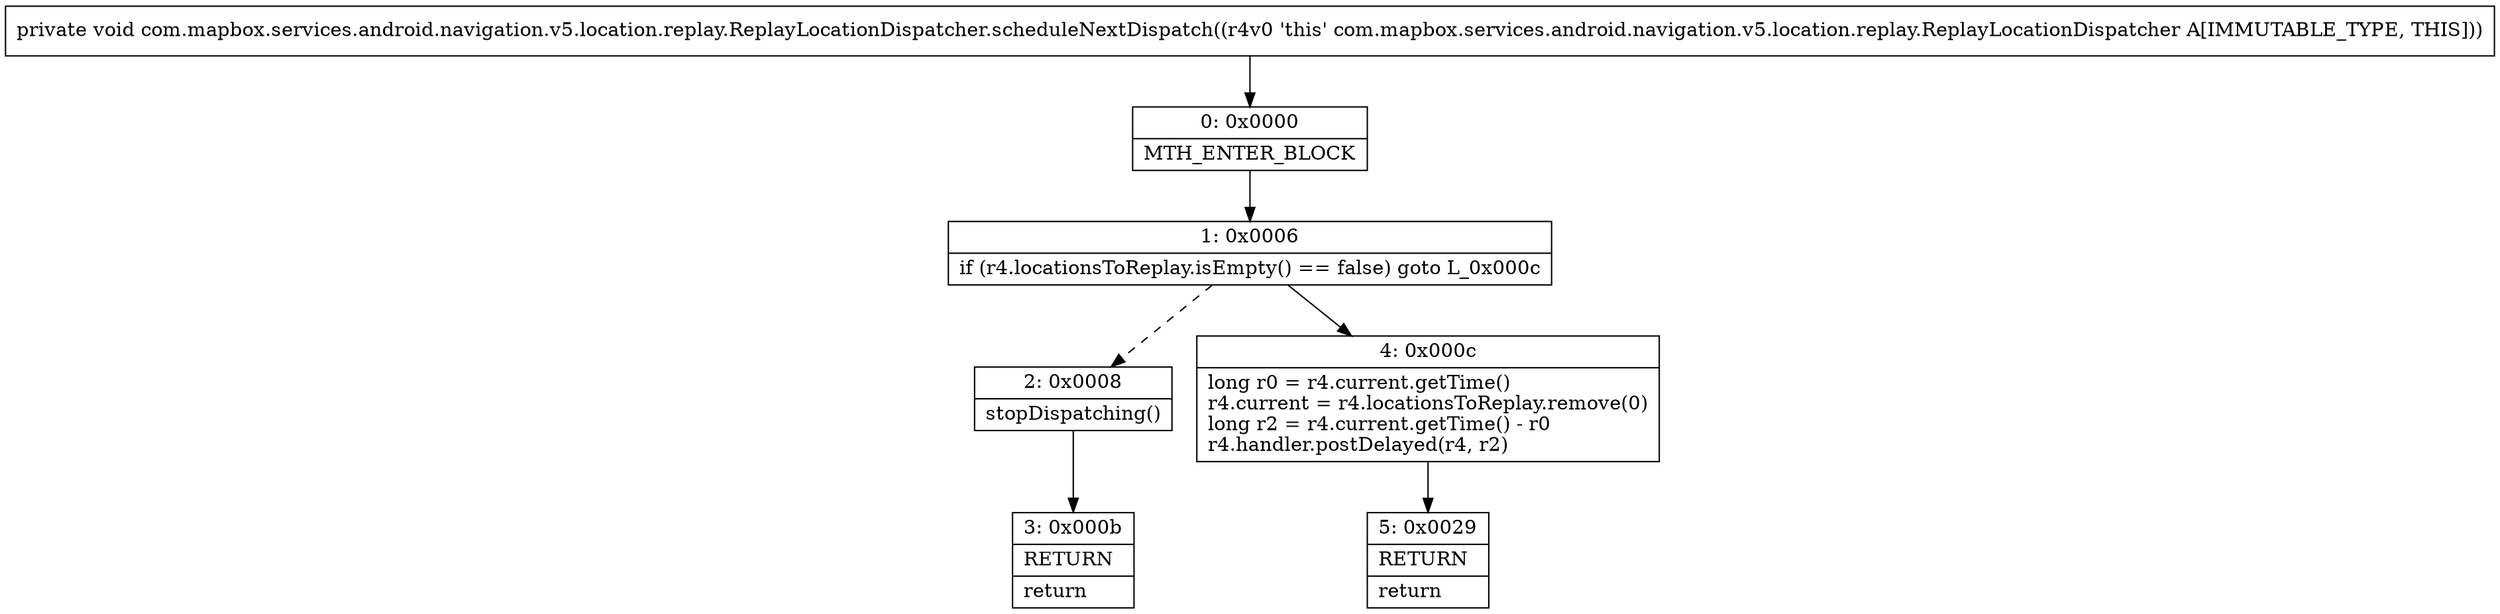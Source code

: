 digraph "CFG forcom.mapbox.services.android.navigation.v5.location.replay.ReplayLocationDispatcher.scheduleNextDispatch()V" {
Node_0 [shape=record,label="{0\:\ 0x0000|MTH_ENTER_BLOCK\l}"];
Node_1 [shape=record,label="{1\:\ 0x0006|if (r4.locationsToReplay.isEmpty() == false) goto L_0x000c\l}"];
Node_2 [shape=record,label="{2\:\ 0x0008|stopDispatching()\l}"];
Node_3 [shape=record,label="{3\:\ 0x000b|RETURN\l|return\l}"];
Node_4 [shape=record,label="{4\:\ 0x000c|long r0 = r4.current.getTime()\lr4.current = r4.locationsToReplay.remove(0)\llong r2 = r4.current.getTime() \- r0\lr4.handler.postDelayed(r4, r2)\l}"];
Node_5 [shape=record,label="{5\:\ 0x0029|RETURN\l|return\l}"];
MethodNode[shape=record,label="{private void com.mapbox.services.android.navigation.v5.location.replay.ReplayLocationDispatcher.scheduleNextDispatch((r4v0 'this' com.mapbox.services.android.navigation.v5.location.replay.ReplayLocationDispatcher A[IMMUTABLE_TYPE, THIS])) }"];
MethodNode -> Node_0;
Node_0 -> Node_1;
Node_1 -> Node_2[style=dashed];
Node_1 -> Node_4;
Node_2 -> Node_3;
Node_4 -> Node_5;
}

